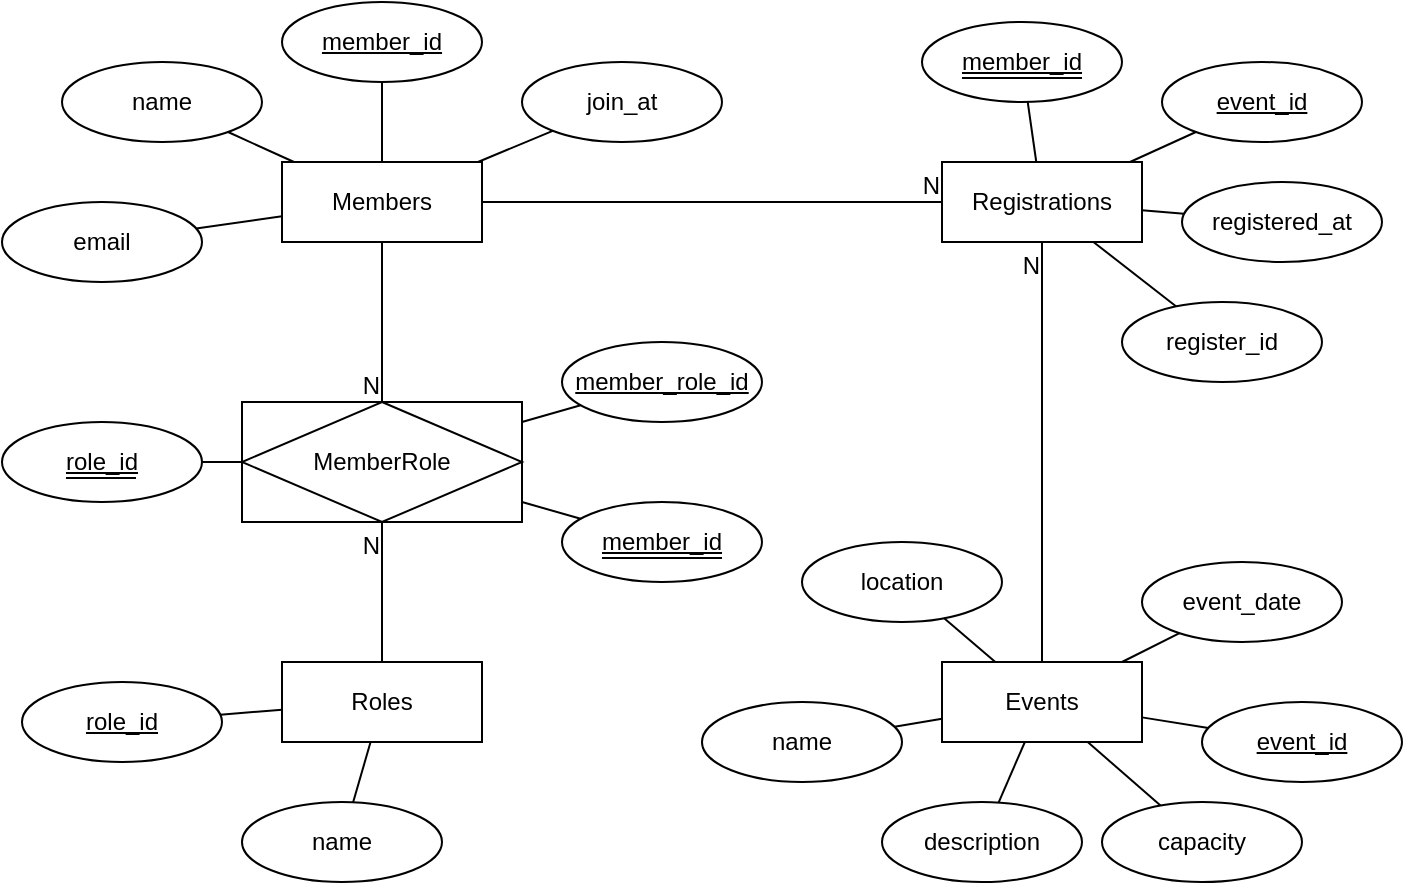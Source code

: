 <mxfile version="24.9.1">
  <diagram name="Page-1" id="80jnHhsRAkX0742oXOiR">
    <mxGraphModel dx="2085" dy="614" grid="1" gridSize="10" guides="1" tooltips="1" connect="1" arrows="1" fold="1" page="1" pageScale="1" pageWidth="850" pageHeight="1100" math="0" shadow="0">
      <root>
        <mxCell id="0" />
        <mxCell id="1" parent="0" />
        <mxCell id="Nw4AGhwbBwVw_NAoLLml-2" value="Members" style="whiteSpace=wrap;html=1;align=center;" vertex="1" parent="1">
          <mxGeometry x="90" y="90" width="100" height="40" as="geometry" />
        </mxCell>
        <mxCell id="Nw4AGhwbBwVw_NAoLLml-4" value="Registrations" style="whiteSpace=wrap;html=1;align=center;" vertex="1" parent="1">
          <mxGeometry x="420" y="90" width="100" height="40" as="geometry" />
        </mxCell>
        <mxCell id="Nw4AGhwbBwVw_NAoLLml-5" value="Roles" style="whiteSpace=wrap;html=1;align=center;" vertex="1" parent="1">
          <mxGeometry x="90" y="340" width="100" height="40" as="geometry" />
        </mxCell>
        <mxCell id="Nw4AGhwbBwVw_NAoLLml-6" value="MemberRole" style="shape=associativeEntity;whiteSpace=wrap;html=1;align=center;" vertex="1" parent="1">
          <mxGeometry x="70" y="210" width="140" height="60" as="geometry" />
        </mxCell>
        <mxCell id="Nw4AGhwbBwVw_NAoLLml-7" value="" style="endArrow=none;html=1;rounded=0;" edge="1" parent="1" source="Nw4AGhwbBwVw_NAoLLml-2" target="Nw4AGhwbBwVw_NAoLLml-4">
          <mxGeometry relative="1" as="geometry">
            <mxPoint x="200" y="180" as="sourcePoint" />
            <mxPoint x="360" y="180" as="targetPoint" />
          </mxGeometry>
        </mxCell>
        <mxCell id="Nw4AGhwbBwVw_NAoLLml-8" value="N" style="resizable=0;html=1;whiteSpace=wrap;align=right;verticalAlign=bottom;" connectable="0" vertex="1" parent="Nw4AGhwbBwVw_NAoLLml-7">
          <mxGeometry x="1" relative="1" as="geometry" />
        </mxCell>
        <mxCell id="Nw4AGhwbBwVw_NAoLLml-9" value="" style="endArrow=none;html=1;rounded=0;" edge="1" parent="1" source="Nw4AGhwbBwVw_NAoLLml-3" target="Nw4AGhwbBwVw_NAoLLml-4">
          <mxGeometry relative="1" as="geometry">
            <mxPoint x="200" y="120" as="sourcePoint" />
            <mxPoint x="430" y="120" as="targetPoint" />
          </mxGeometry>
        </mxCell>
        <mxCell id="Nw4AGhwbBwVw_NAoLLml-10" value="N" style="resizable=0;html=1;whiteSpace=wrap;align=right;verticalAlign=bottom;" connectable="0" vertex="1" parent="Nw4AGhwbBwVw_NAoLLml-9">
          <mxGeometry x="1" relative="1" as="geometry">
            <mxPoint y="20" as="offset" />
          </mxGeometry>
        </mxCell>
        <mxCell id="Nw4AGhwbBwVw_NAoLLml-11" value="" style="endArrow=none;html=1;rounded=0;" edge="1" parent="1" source="Nw4AGhwbBwVw_NAoLLml-2" target="Nw4AGhwbBwVw_NAoLLml-6">
          <mxGeometry relative="1" as="geometry">
            <mxPoint x="480" y="350" as="sourcePoint" />
            <mxPoint x="480" y="140" as="targetPoint" />
          </mxGeometry>
        </mxCell>
        <mxCell id="Nw4AGhwbBwVw_NAoLLml-12" value="N" style="resizable=0;html=1;whiteSpace=wrap;align=right;verticalAlign=bottom;" connectable="0" vertex="1" parent="Nw4AGhwbBwVw_NAoLLml-11">
          <mxGeometry x="1" relative="1" as="geometry" />
        </mxCell>
        <mxCell id="Nw4AGhwbBwVw_NAoLLml-13" value="" style="endArrow=none;html=1;rounded=0;" edge="1" parent="1" source="Nw4AGhwbBwVw_NAoLLml-5" target="Nw4AGhwbBwVw_NAoLLml-6">
          <mxGeometry relative="1" as="geometry">
            <mxPoint x="150" y="280" as="sourcePoint" />
            <mxPoint x="150" y="350" as="targetPoint" />
          </mxGeometry>
        </mxCell>
        <mxCell id="Nw4AGhwbBwVw_NAoLLml-14" value="N" style="resizable=0;html=1;whiteSpace=wrap;align=right;verticalAlign=bottom;" connectable="0" vertex="1" parent="Nw4AGhwbBwVw_NAoLLml-13">
          <mxGeometry x="1" relative="1" as="geometry">
            <mxPoint y="20" as="offset" />
          </mxGeometry>
        </mxCell>
        <mxCell id="Nw4AGhwbBwVw_NAoLLml-15" value="&lt;u&gt;member_id&lt;/u&gt;" style="ellipse;whiteSpace=wrap;html=1;align=center;" vertex="1" parent="1">
          <mxGeometry x="90" y="10" width="100" height="40" as="geometry" />
        </mxCell>
        <mxCell id="Nw4AGhwbBwVw_NAoLLml-16" value="name" style="ellipse;whiteSpace=wrap;html=1;align=center;" vertex="1" parent="1">
          <mxGeometry x="-20" y="40" width="100" height="40" as="geometry" />
        </mxCell>
        <mxCell id="Nw4AGhwbBwVw_NAoLLml-17" value="email" style="ellipse;whiteSpace=wrap;html=1;align=center;" vertex="1" parent="1">
          <mxGeometry x="-50" y="110" width="100" height="40" as="geometry" />
        </mxCell>
        <mxCell id="Nw4AGhwbBwVw_NAoLLml-18" value="join_at" style="ellipse;whiteSpace=wrap;html=1;align=center;" vertex="1" parent="1">
          <mxGeometry x="210" y="40" width="100" height="40" as="geometry" />
        </mxCell>
        <mxCell id="Nw4AGhwbBwVw_NAoLLml-20" value="&lt;u&gt;member_id&lt;/u&gt;" style="ellipse;whiteSpace=wrap;html=1;align=center;" vertex="1" parent="1">
          <mxGeometry x="410" y="20" width="100" height="40" as="geometry" />
        </mxCell>
        <mxCell id="Nw4AGhwbBwVw_NAoLLml-21" value="&lt;u&gt;event_id&lt;/u&gt;" style="ellipse;whiteSpace=wrap;html=1;align=center;" vertex="1" parent="1">
          <mxGeometry x="530" y="40" width="100" height="40" as="geometry" />
        </mxCell>
        <mxCell id="Nw4AGhwbBwVw_NAoLLml-22" value="registered_at" style="ellipse;whiteSpace=wrap;html=1;align=center;" vertex="1" parent="1">
          <mxGeometry x="540" y="100" width="100" height="40" as="geometry" />
        </mxCell>
        <mxCell id="Nw4AGhwbBwVw_NAoLLml-23" value="register_id" style="ellipse;whiteSpace=wrap;html=1;align=center;" vertex="1" parent="1">
          <mxGeometry x="510" y="160" width="100" height="40" as="geometry" />
        </mxCell>
        <mxCell id="Nw4AGhwbBwVw_NAoLLml-27" value="name" style="ellipse;whiteSpace=wrap;html=1;align=center;" vertex="1" parent="1">
          <mxGeometry x="70" y="410" width="100" height="40" as="geometry" />
        </mxCell>
        <mxCell id="Nw4AGhwbBwVw_NAoLLml-28" value="&lt;u&gt;role_id&lt;/u&gt;" style="ellipse;whiteSpace=wrap;html=1;align=center;" vertex="1" parent="1">
          <mxGeometry x="-40" y="350" width="100" height="40" as="geometry" />
        </mxCell>
        <mxCell id="Nw4AGhwbBwVw_NAoLLml-31" value="&lt;u&gt;member_id&lt;/u&gt;" style="ellipse;whiteSpace=wrap;html=1;align=center;" vertex="1" parent="1">
          <mxGeometry x="230" y="260" width="100" height="40" as="geometry" />
        </mxCell>
        <mxCell id="Nw4AGhwbBwVw_NAoLLml-32" value="&lt;u&gt;role_id&lt;/u&gt;" style="ellipse;whiteSpace=wrap;html=1;align=center;" vertex="1" parent="1">
          <mxGeometry x="-50" y="220" width="100" height="40" as="geometry" />
        </mxCell>
        <mxCell id="Nw4AGhwbBwVw_NAoLLml-33" value="&lt;u&gt;member_role_id&lt;/u&gt;" style="ellipse;whiteSpace=wrap;html=1;align=center;" vertex="1" parent="1">
          <mxGeometry x="230" y="180" width="100" height="40" as="geometry" />
        </mxCell>
        <mxCell id="Nw4AGhwbBwVw_NAoLLml-34" value="" style="endArrow=none;html=1;rounded=0;" edge="1" parent="1" source="Nw4AGhwbBwVw_NAoLLml-28" target="Nw4AGhwbBwVw_NAoLLml-5">
          <mxGeometry relative="1" as="geometry">
            <mxPoint x="-160" y="420" as="sourcePoint" />
            <mxPoint y="420" as="targetPoint" />
          </mxGeometry>
        </mxCell>
        <mxCell id="Nw4AGhwbBwVw_NAoLLml-35" value="" style="endArrow=none;html=1;rounded=0;" edge="1" parent="1" source="Nw4AGhwbBwVw_NAoLLml-27" target="Nw4AGhwbBwVw_NAoLLml-5">
          <mxGeometry relative="1" as="geometry">
            <mxPoint x="69" y="377" as="sourcePoint" />
            <mxPoint x="100" y="374" as="targetPoint" />
          </mxGeometry>
        </mxCell>
        <mxCell id="Nw4AGhwbBwVw_NAoLLml-36" value="" style="endArrow=none;html=1;rounded=0;" edge="1" parent="1" source="Nw4AGhwbBwVw_NAoLLml-6" target="Nw4AGhwbBwVw_NAoLLml-31">
          <mxGeometry relative="1" as="geometry">
            <mxPoint x="135" y="420" as="sourcePoint" />
            <mxPoint x="144" y="390" as="targetPoint" />
          </mxGeometry>
        </mxCell>
        <mxCell id="Nw4AGhwbBwVw_NAoLLml-37" value="" style="endArrow=none;html=1;rounded=0;" edge="1" parent="1" source="Nw4AGhwbBwVw_NAoLLml-6" target="Nw4AGhwbBwVw_NAoLLml-33">
          <mxGeometry relative="1" as="geometry">
            <mxPoint x="220" y="270" as="sourcePoint" />
            <mxPoint x="249" y="278" as="targetPoint" />
          </mxGeometry>
        </mxCell>
        <mxCell id="Nw4AGhwbBwVw_NAoLLml-38" value="" style="endArrow=none;html=1;rounded=0;" edge="1" parent="1" source="Nw4AGhwbBwVw_NAoLLml-6" target="Nw4AGhwbBwVw_NAoLLml-32">
          <mxGeometry relative="1" as="geometry">
            <mxPoint x="220" y="230" as="sourcePoint" />
            <mxPoint x="249" y="222" as="targetPoint" />
          </mxGeometry>
        </mxCell>
        <mxCell id="Nw4AGhwbBwVw_NAoLLml-39" value="" style="endArrow=none;html=1;rounded=0;" edge="1" parent="1" source="Nw4AGhwbBwVw_NAoLLml-2" target="Nw4AGhwbBwVw_NAoLLml-17">
          <mxGeometry relative="1" as="geometry">
            <mxPoint x="80" y="250" as="sourcePoint" />
            <mxPoint x="60" y="250" as="targetPoint" />
          </mxGeometry>
        </mxCell>
        <mxCell id="Nw4AGhwbBwVw_NAoLLml-40" value="" style="endArrow=none;html=1;rounded=0;" edge="1" parent="1" source="Nw4AGhwbBwVw_NAoLLml-2" target="Nw4AGhwbBwVw_NAoLLml-16">
          <mxGeometry relative="1" as="geometry">
            <mxPoint x="100" y="127" as="sourcePoint" />
            <mxPoint x="57" y="133" as="targetPoint" />
          </mxGeometry>
        </mxCell>
        <mxCell id="Nw4AGhwbBwVw_NAoLLml-41" value="" style="endArrow=none;html=1;rounded=0;" edge="1" parent="1" source="Nw4AGhwbBwVw_NAoLLml-2" target="Nw4AGhwbBwVw_NAoLLml-15">
          <mxGeometry relative="1" as="geometry">
            <mxPoint x="106" y="100" as="sourcePoint" />
            <mxPoint x="73" y="85" as="targetPoint" />
          </mxGeometry>
        </mxCell>
        <mxCell id="Nw4AGhwbBwVw_NAoLLml-42" value="" style="endArrow=none;html=1;rounded=0;" edge="1" parent="1" source="Nw4AGhwbBwVw_NAoLLml-2" target="Nw4AGhwbBwVw_NAoLLml-18">
          <mxGeometry relative="1" as="geometry">
            <mxPoint x="150" y="100" as="sourcePoint" />
            <mxPoint x="150" y="60" as="targetPoint" />
          </mxGeometry>
        </mxCell>
        <mxCell id="Nw4AGhwbBwVw_NAoLLml-43" value="" style="endArrow=none;html=1;rounded=0;" edge="1" parent="1" source="Nw4AGhwbBwVw_NAoLLml-4" target="Nw4AGhwbBwVw_NAoLLml-20">
          <mxGeometry relative="1" as="geometry">
            <mxPoint x="198" y="100" as="sourcePoint" />
            <mxPoint x="235" y="84" as="targetPoint" />
          </mxGeometry>
        </mxCell>
        <mxCell id="Nw4AGhwbBwVw_NAoLLml-44" value="" style="endArrow=none;html=1;rounded=0;" edge="1" parent="1" source="Nw4AGhwbBwVw_NAoLLml-4" target="Nw4AGhwbBwVw_NAoLLml-21">
          <mxGeometry relative="1" as="geometry">
            <mxPoint x="477" y="100" as="sourcePoint" />
            <mxPoint x="473" y="70" as="targetPoint" />
          </mxGeometry>
        </mxCell>
        <mxCell id="Nw4AGhwbBwVw_NAoLLml-46" value="" style="endArrow=none;html=1;rounded=0;" edge="1" parent="1" source="Nw4AGhwbBwVw_NAoLLml-4" target="Nw4AGhwbBwVw_NAoLLml-22">
          <mxGeometry relative="1" as="geometry">
            <mxPoint x="524" y="100" as="sourcePoint" />
            <mxPoint x="557" y="85" as="targetPoint" />
          </mxGeometry>
        </mxCell>
        <mxCell id="Nw4AGhwbBwVw_NAoLLml-47" value="" style="endArrow=none;html=1;rounded=0;" edge="1" parent="1" source="Nw4AGhwbBwVw_NAoLLml-4" target="Nw4AGhwbBwVw_NAoLLml-23">
          <mxGeometry relative="1" as="geometry">
            <mxPoint x="530" y="124" as="sourcePoint" />
            <mxPoint x="551" y="126" as="targetPoint" />
          </mxGeometry>
        </mxCell>
        <mxCell id="Nw4AGhwbBwVw_NAoLLml-53" value="" style="group" vertex="1" connectable="0" parent="1">
          <mxGeometry x="300" y="280" width="350" height="170" as="geometry" />
        </mxCell>
        <mxCell id="Nw4AGhwbBwVw_NAoLLml-3" value="Events" style="whiteSpace=wrap;html=1;align=center;" vertex="1" parent="Nw4AGhwbBwVw_NAoLLml-53">
          <mxGeometry x="120" y="60" width="100" height="40" as="geometry" />
        </mxCell>
        <mxCell id="Nw4AGhwbBwVw_NAoLLml-24" value="&lt;u&gt;event_id&lt;/u&gt;" style="ellipse;whiteSpace=wrap;html=1;align=center;" vertex="1" parent="Nw4AGhwbBwVw_NAoLLml-53">
          <mxGeometry x="250" y="80" width="100" height="40" as="geometry" />
        </mxCell>
        <mxCell id="Nw4AGhwbBwVw_NAoLLml-25" value="name" style="ellipse;whiteSpace=wrap;html=1;align=center;" vertex="1" parent="Nw4AGhwbBwVw_NAoLLml-53">
          <mxGeometry y="80" width="100" height="40" as="geometry" />
        </mxCell>
        <mxCell id="Nw4AGhwbBwVw_NAoLLml-26" value="description" style="ellipse;whiteSpace=wrap;html=1;align=center;" vertex="1" parent="Nw4AGhwbBwVw_NAoLLml-53">
          <mxGeometry x="90" y="130" width="100" height="40" as="geometry" />
        </mxCell>
        <mxCell id="Nw4AGhwbBwVw_NAoLLml-29" value="location" style="ellipse;whiteSpace=wrap;html=1;align=center;" vertex="1" parent="Nw4AGhwbBwVw_NAoLLml-53">
          <mxGeometry x="50" width="100" height="40" as="geometry" />
        </mxCell>
        <mxCell id="Nw4AGhwbBwVw_NAoLLml-30" value="event_date" style="ellipse;whiteSpace=wrap;html=1;align=center;" vertex="1" parent="Nw4AGhwbBwVw_NAoLLml-53">
          <mxGeometry x="220" y="10" width="100" height="40" as="geometry" />
        </mxCell>
        <mxCell id="Nw4AGhwbBwVw_NAoLLml-49" value="" style="endArrow=none;html=1;rounded=0;" edge="1" parent="Nw4AGhwbBwVw_NAoLLml-53" source="Nw4AGhwbBwVw_NAoLLml-24" target="Nw4AGhwbBwVw_NAoLLml-3">
          <mxGeometry relative="1" as="geometry">
            <mxPoint x="249" y="56" as="sourcePoint" />
            <mxPoint x="220" y="70" as="targetPoint" />
          </mxGeometry>
        </mxCell>
        <mxCell id="Nw4AGhwbBwVw_NAoLLml-51" value="" style="endArrow=none;html=1;rounded=0;" edge="1" parent="Nw4AGhwbBwVw_NAoLLml-53" source="Nw4AGhwbBwVw_NAoLLml-25" target="Nw4AGhwbBwVw_NAoLLml-3">
          <mxGeometry relative="1" as="geometry">
            <mxPoint x="202" y="140" as="sourcePoint" />
            <mxPoint x="189" y="110" as="targetPoint" />
          </mxGeometry>
        </mxCell>
        <mxCell id="Nw4AGhwbBwVw_NAoLLml-50" value="" style="endArrow=none;html=1;rounded=0;" edge="1" parent="Nw4AGhwbBwVw_NAoLLml-53" source="Nw4AGhwbBwVw_NAoLLml-26" target="Nw4AGhwbBwVw_NAoLLml-3">
          <mxGeometry relative="1" as="geometry">
            <mxPoint x="263" y="103" as="sourcePoint" />
            <mxPoint x="230" y="98" as="targetPoint" />
          </mxGeometry>
        </mxCell>
        <mxCell id="Nw4AGhwbBwVw_NAoLLml-52" value="" style="endArrow=none;html=1;rounded=0;" edge="1" parent="Nw4AGhwbBwVw_NAoLLml-53" source="Nw4AGhwbBwVw_NAoLLml-29" target="Nw4AGhwbBwVw_NAoLLml-3">
          <mxGeometry relative="1" as="geometry">
            <mxPoint x="124" y="132" as="sourcePoint" />
            <mxPoint x="153" y="110" as="targetPoint" />
          </mxGeometry>
        </mxCell>
        <mxCell id="Nw4AGhwbBwVw_NAoLLml-48" value="" style="endArrow=none;html=1;rounded=0;" edge="1" parent="Nw4AGhwbBwVw_NAoLLml-53" source="Nw4AGhwbBwVw_NAoLLml-30" target="Nw4AGhwbBwVw_NAoLLml-3">
          <mxGeometry relative="1" as="geometry">
            <mxPoint x="206" y="-140" as="sourcePoint" />
            <mxPoint x="247" y="-108" as="targetPoint" />
          </mxGeometry>
        </mxCell>
        <mxCell id="Nw4AGhwbBwVw_NAoLLml-70" value="capacity" style="ellipse;whiteSpace=wrap;html=1;align=center;" vertex="1" parent="Nw4AGhwbBwVw_NAoLLml-53">
          <mxGeometry x="200" y="130" width="100" height="40" as="geometry" />
        </mxCell>
        <mxCell id="Nw4AGhwbBwVw_NAoLLml-72" value="" style="endArrow=none;html=1;rounded=0;" edge="1" parent="Nw4AGhwbBwVw_NAoLLml-53" source="Nw4AGhwbBwVw_NAoLLml-70" target="Nw4AGhwbBwVw_NAoLLml-3">
          <mxGeometry relative="1" as="geometry">
            <mxPoint x="263" y="103" as="sourcePoint" />
            <mxPoint x="230" y="98" as="targetPoint" />
          </mxGeometry>
        </mxCell>
        <mxCell id="Nw4AGhwbBwVw_NAoLLml-55" value="" style="endArrow=none;html=1;rounded=0;" edge="1" parent="1">
          <mxGeometry width="50" height="50" relative="1" as="geometry">
            <mxPoint x="250" y="288" as="sourcePoint" />
            <mxPoint x="310" y="288" as="targetPoint" />
          </mxGeometry>
        </mxCell>
        <mxCell id="Nw4AGhwbBwVw_NAoLLml-56" value="" style="endArrow=none;html=1;rounded=0;" edge="1" parent="1">
          <mxGeometry width="50" height="50" relative="1" as="geometry">
            <mxPoint x="-18" y="248" as="sourcePoint" />
            <mxPoint x="17" y="248" as="targetPoint" />
          </mxGeometry>
        </mxCell>
        <mxCell id="Nw4AGhwbBwVw_NAoLLml-57" value="" style="endArrow=none;html=1;rounded=0;" edge="1" parent="1">
          <mxGeometry width="50" height="50" relative="1" as="geometry">
            <mxPoint x="430" y="48" as="sourcePoint" />
            <mxPoint x="490" y="48" as="targetPoint" />
          </mxGeometry>
        </mxCell>
      </root>
    </mxGraphModel>
  </diagram>
</mxfile>
